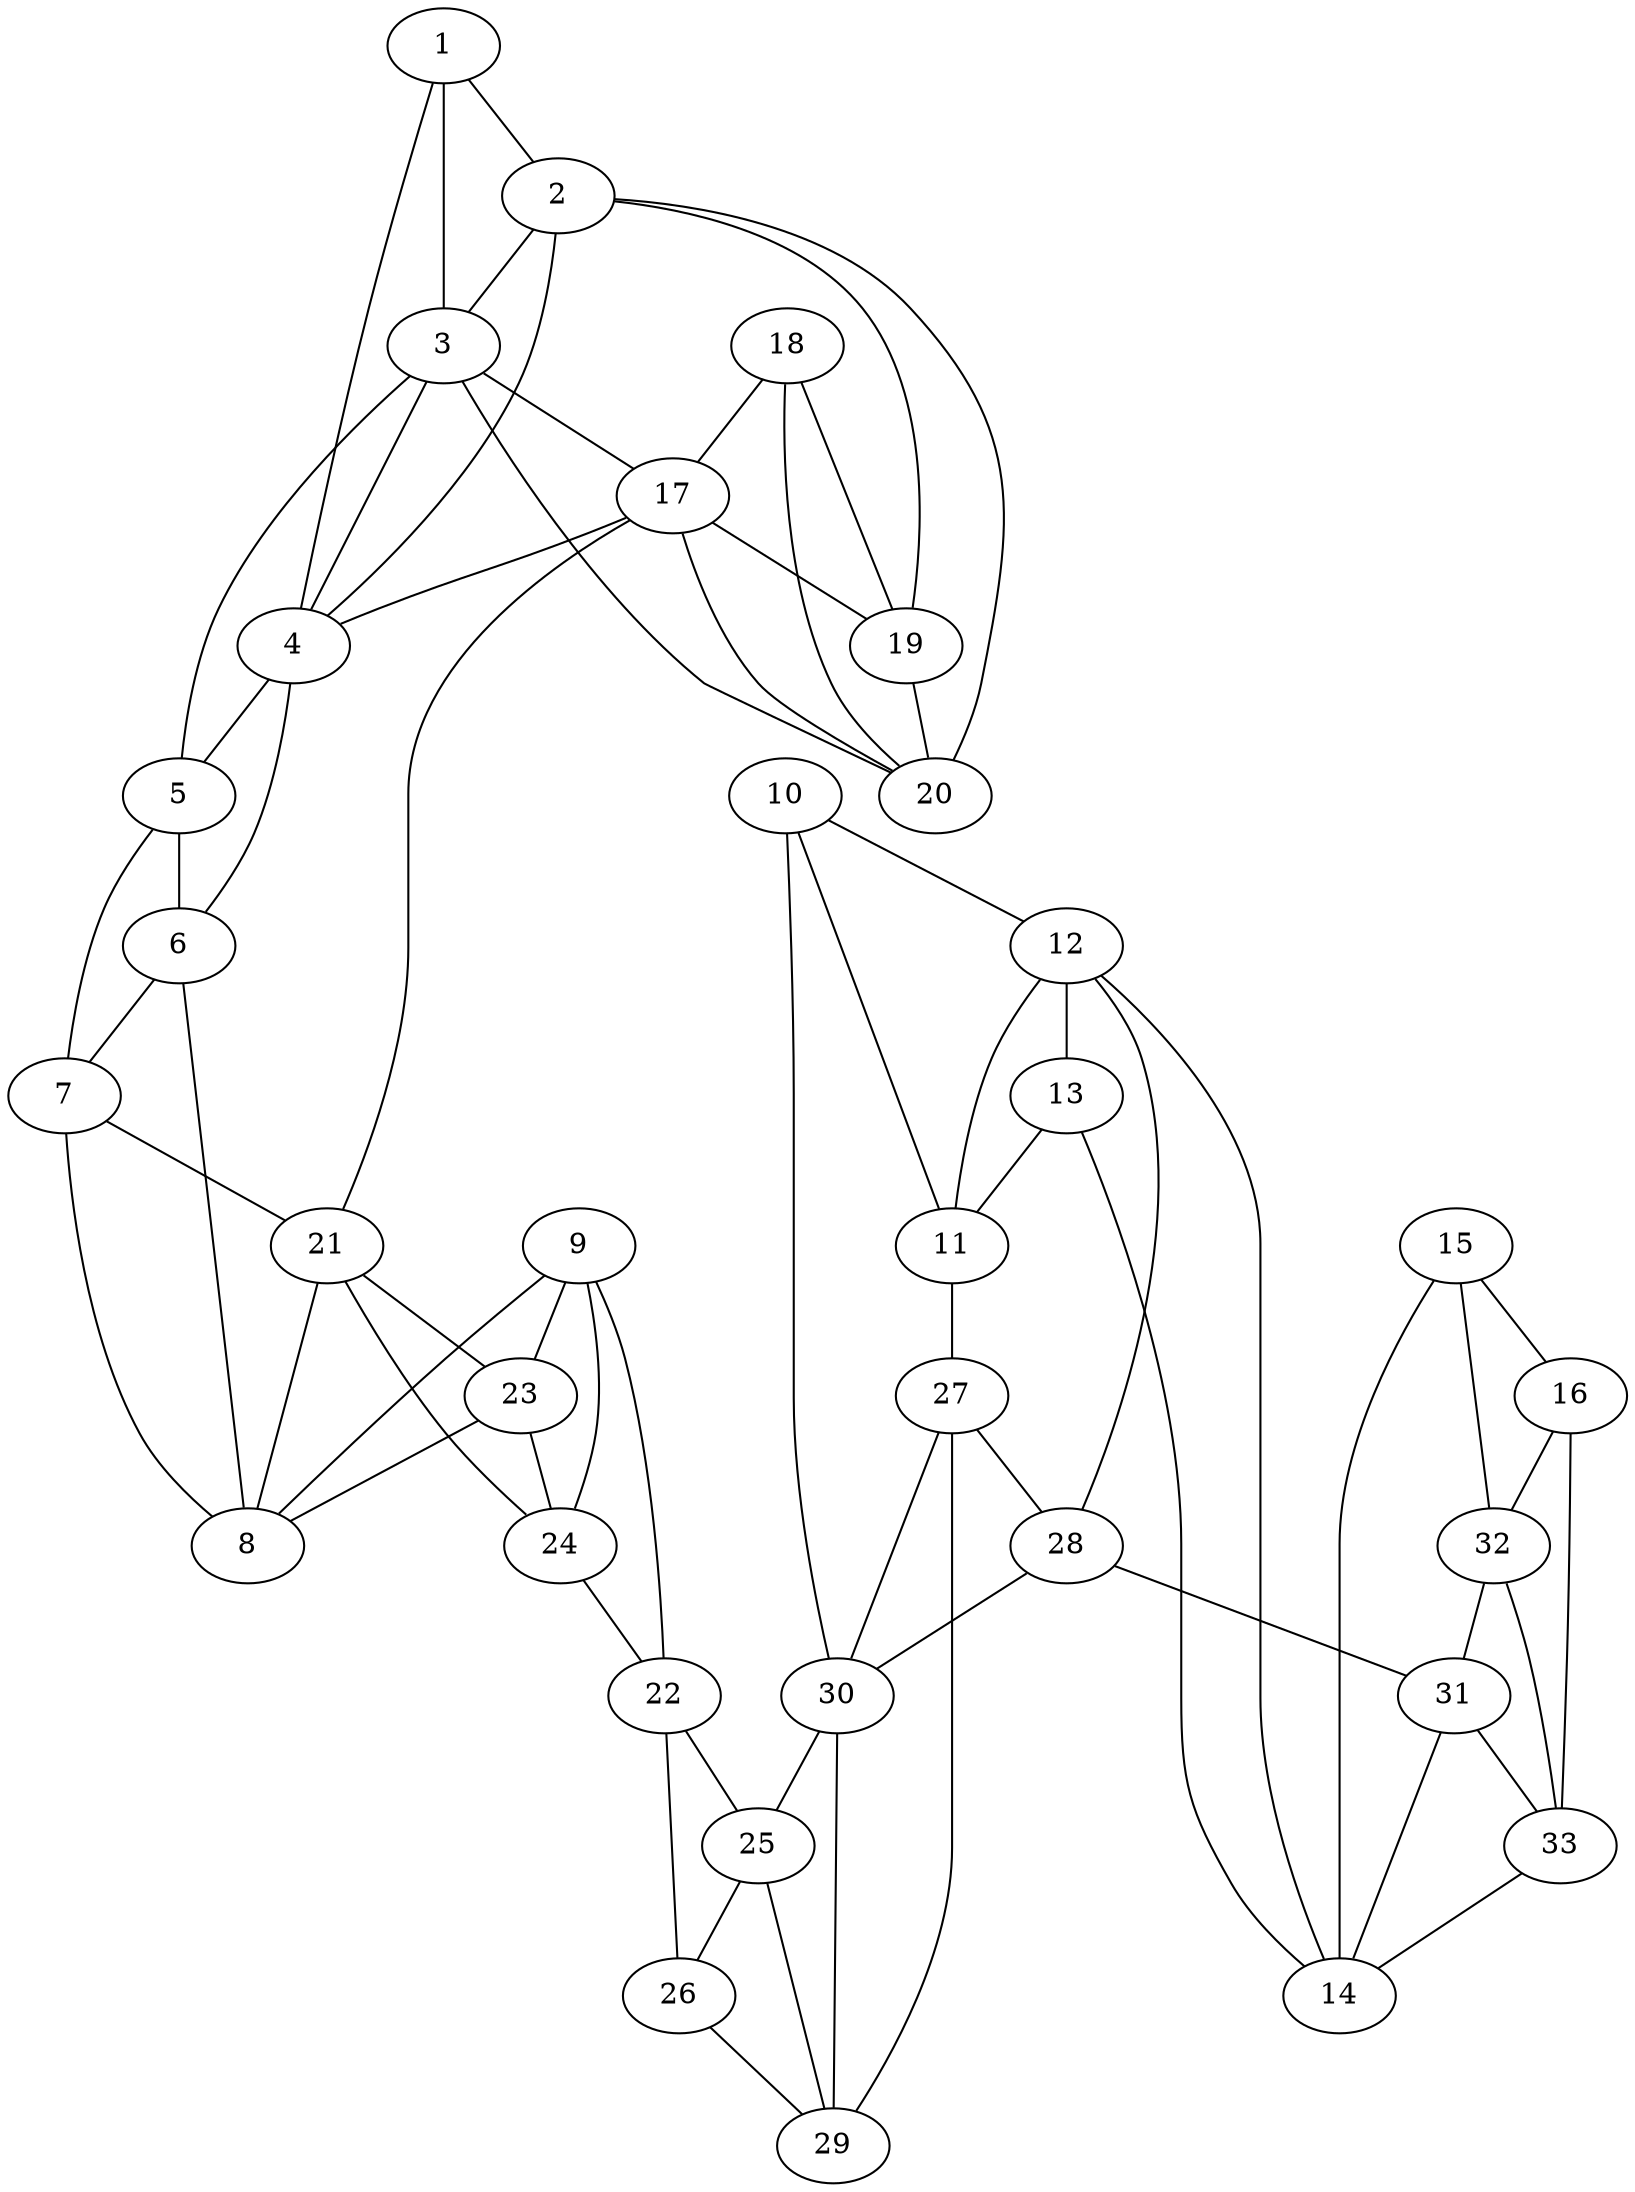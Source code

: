 graph pdb1gso {
	1	 [aaLength=12,
		sequence=NGGREHALAWKA,
		type=0];
	2	 [aaLength=5,
		sequence=GNAGT,
		type=0];
	1 -- 2	 [distance0="26.82419",
		frequency=1,
		type0=1];
	3	 [aaLength=10,
		sequence=TDIPALLDFA,
		type=0];
	1 -- 3	 [distance0="45.13318",
		frequency=1,
		type0=2];
	4	 [aaLength=5,
		sequence=GPEAP,
		type=0];
	1 -- 4	 [distance0="64.81269",
		frequency=1,
		type0=3];
	2 -- 3	 [distance0="21.1096",
		frequency=1,
		type0=1];
	2 -- 4	 [distance0="41.73574",
		frequency=1,
		type0=3];
	20	 [aaLength=3,
		sequence=PAL,
		type=1];
	2 -- 20	 [distance0="3.0",
		frequency=1,
		type0=4];
	5	 [aaLength=7,
		sequence=KGVVDTF,
		type=0];
	3 -- 5	 [distance0="28.06058",
		frequency=1,
		type0=3];
	3 -- 4	 [distance0="21.54711",
		frequency=1,
		type0=2];
	17	 [aaLength=4,
		sequence=IDLT,
		type=1];
	3 -- 17	 [distance0="4.0",
		frequency=1,
		type0=4];
	4 -- 5	 [distance0="7.05675",
		distance1="2.0",
		frequency=2,
		type0=1,
		type1=4];
	6	 [aaLength=6,
		sequence=AGAAQL,
		type=0];
	4 -- 6	 [distance0="27.89583",
		frequency=1,
		type0=3];
	5 -- 6	 [distance0="22.00728",
		distance1="11.0",
		frequency=2,
		type0=2,
		type1=4];
	7	 [aaLength=10,
		sequence=GSKAFTKDFL,
		type=0];
	6 -- 7	 [distance0="11.62333",
		distance1="1.0",
		frequency=2,
		type0=1,
		type1=4];
	7 -- 5	 [distance0="33.26129",
		frequency=1,
		type0=3];
	21	 [aaLength=4,
		sequence=AEYQ,
		type=1];
	7 -- 21	 [distance0="7.0",
		frequency=1,
		type0=4];
	8	 [aaLength=9,
		sequence=VEPALAYLR,
		type=0];
	8 -- 7	 [distance0="27.86932",
		frequency=1,
		type0=1];
	8 -- 6	 [distance0="38.10369",
		frequency=1,
		type0=3];
	9	 [aaLength=9,
		sequence=MTLEEAEAA,
		type=0];
	9 -- 8	 [distance0="31.11224",
		frequency=1,
		type0=1];
	22	 [aaLength=5,
		sequence=HRIVI,
		type=1];
	9 -- 22	 [distance0="14.0",
		frequency=1,
		type0=4];
	23	 [aaLength=4,
		sequence=APIV,
		type=1];
	9 -- 23	 [distance0="46.73531",
		frequency=1,
		type0=3];
	24	 [aaLength=4,
		sequence=KGVI,
		type=1];
	9 -- 24	 [distance0="43.11831",
		frequency=1,
		type0=2];
	10	 [aaLength=10,
		sequence=VTDDVHQRTM,
		type=0];
	12	 [aaLength=8,
		sequence=DLETQPIM,
		type=0];
	10 -- 12	 [distance0="58.13996",
		frequency=1,
		type0=3];
	11	 [aaLength=10,
		sequence=RIIWPTVKGM,
		type=0];
	10 -- 11	 [distance0="15.99798",
		distance1="1.0",
		frequency=2,
		type0=1,
		type1=4];
	30	 [aaLength=4,
		sequence=GMGA,
		type=1];
	10 -- 30	 [distance0="55.44671",
		frequency=1,
		type0=2];
	11 -- 12	 [distance0="46.76013",
		frequency=1,
		type0=2];
	27	 [aaLength=11,
		sequence=TYTGFLYAGLM,
		type=1];
	11 -- 27	 [distance0="56.7931",
		distance1="5.0",
		frequency=2,
		type0=3,
		type1=4];
	13	 [aaLength=10,
		sequence=SDLVELCLAA,
		type=0];
	12 -- 13	 [distance0="12.05283",
		distance1="4.0",
		frequency=2,
		type0=1,
		type1=4];
	14	 [aaLength=3,
		sequence=SKL,
		type=0];
	12 -- 14	 [distance0="26.78152",
		frequency=1,
		type0=2];
	13 -- 11	 [distance0="57.69775",
		frequency=1,
		type0=3];
	14 -- 13	 [distance0="16.80694",
		frequency=1,
		type0=1];
	31	 [aaLength=7,
		sequence=RASLGVV,
		type=1];
	14 -- 31	 [distance0="65.77491",
		distance1="9.0",
		frequency=2,
		type0=3,
		type1=4];
	15	 [aaLength=12,
		sequence=HTVAEAQKRAYA,
		type=0];
	15 -- 14	 [distance0="76.15047",
		frequency=1,
		type0=2];
	16	 [aaLength=5,
		sequence=IGWRA,
		type=0];
	15 -- 16	 [distance0="30.10439",
		distance1="15.0",
		frequency=2,
		type0=1,
		type1=4];
	32	 [aaLength=6,
		sequence=GGRVLC,
		type=1];
	15 -- 32	 [distance0="77.85321",
		frequency=1,
		type0=3];
	16 -- 32	 [distance0="74.31117",
		frequency=1,
		type0=2];
	33	 [aaLength=4,
		sequence=GGKV,
		type=1];
	16 -- 33	 [distance0="86.2679",
		frequency=1,
		type0=3];
	17 -- 4	 [distance0="2.0",
		frequency=1,
		type0=4];
	19	 [aaLength=8,
		sequence=PLVETVFV,
		type=1];
	17 -- 19	 [distance0="42.0",
		frequency=1,
		type0=2];
	17 -- 20	 [distance0="24.0",
		frequency=1,
		type0=1];
	17 -- 21	 [distance0="55.0",
		frequency=1,
		type0=3];
	18	 [aaLength=7,
		sequence=EFMKVLV,
		type=1];
	18 -- 17	 [distance0="66.0",
		frequency=1,
		type0=3];
	18 -- 19	 [distance0="24.0",
		distance1="17.0",
		frequency=2,
		type0=1,
		type1=4];
	18 -- 20	 [distance0="42.0",
		frequency=1,
		type0=2];
	19 -- 2	 [distance0="2.0",
		frequency=1,
		type0=4];
	19 -- 20	 [distance0="18.0",
		frequency=1,
		type0=1];
	20 -- 3	 [distance0="7.0",
		frequency=1,
		type0=4];
	21 -- 8	 [distance0="41.01722",
		distance1="4.0",
		frequency=2,
		type0=3,
		type1=4];
	21 -- 23	 [distance0="20.0",
		frequency=1,
		type0=1];
	21 -- 24	 [distance0="33.0",
		frequency=1,
		type0=2];
	25	 [aaLength=7,
		sequence=EHVLPMA,
		type=1];
	22 -- 25	 [distance0="22.0",
		frequency=1,
		type0=2];
	26	 [aaLength=11,
		sequence=LDGEEASFIVM,
		type=1];
	22 -- 26	 [distance0="8.0",
		distance1="3.0",
		frequency=2,
		type0=1,
		type1=4];
	23 -- 8	 [distance0="41.98109",
		frequency=1,
		type0=3];
	23 -- 24	 [distance0="13.0",
		distance1="9.0",
		frequency=2,
		type0=1,
		type1=4];
	24 -- 22	 [distance0="29.0",
		frequency=1,
		type0=2];
	25 -- 26	 [distance0="14.0",
		frequency=1,
		type0=2];
	29	 [aaLength=3,
		sequence=TSQ,
		type=1];
	25 -- 29	 [distance0="7.0",
		distance1="0.0",
		frequency=2,
		type0=1,
		type1=5];
	26 -- 29	 [distance0="21.0",
		frequency=1,
		type0=3];
	28	 [aaLength=7,
		sequence=GNPKVIE,
		type=1];
	27 -- 28	 [distance0="15.0",
		distance1="4.0",
		frequency=2,
		type0=1,
		type1=4];
	27 -- 29	 [distance0="54.0",
		frequency=1,
		type0=3];
	27 -- 30	 [distance0="36.0",
		frequency=1,
		type0=2];
	28 -- 12	 [distance0="6.0",
		frequency=1,
		type0=4];
	28 -- 30	 [distance0="51.0",
		frequency=1,
		type0=3];
	28 -- 31	 [distance0="49.0",
		frequency=1,
		type0=2];
	30 -- 25	 [distance0="25.0",
		frequency=1,
		type0=2];
	30 -- 29	 [distance0="18.0",
		frequency=1,
		type0=1];
	31 -- 33	 [distance0="32.0",
		distance1="25.0",
		frequency=2,
		type0=1,
		type1=4];
	32 -- 31	 [distance0="52.0",
		frequency=1,
		type0=2];
	32 -- 33	 [distance0="20.0",
		frequency=1,
		type0=1];
	33 -- 14	 [distance0="78.21981",
		frequency=1,
		type0=3];
}
